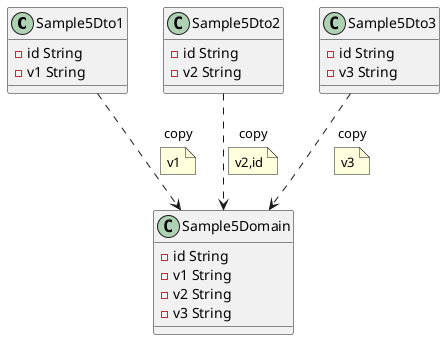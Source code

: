 @startuml

class Sample5Dto1 {
    - id String
    - v1 String
}

class Sample5Dto2 {
    - id String
    - v2 String
}

class Sample5Dto3 {
    - id String
    - v3 String
}

class Sample5Domain {
    - id String
    - v1 String
    - v2 String
    - v3 String
}


' interface Sample5Dto2DomainMapper{
'     + toDomainUpdate1(source ,target ) : void
'     + toDomainUpdate2(source ,target ) : void
'     + toDomainUpdate3(source ,target ) : void
'     + toDomainUpdate(s1,s2,s3,target) : void
' }

Sample5Dto1 ..> Sample5Domain :copy
note on link: v1
Sample5Dto2 ..> Sample5Domain :copy
note on link: v2,id
Sample5Dto3 ..> Sample5Domain :copy
note on link: v3


@enduml

